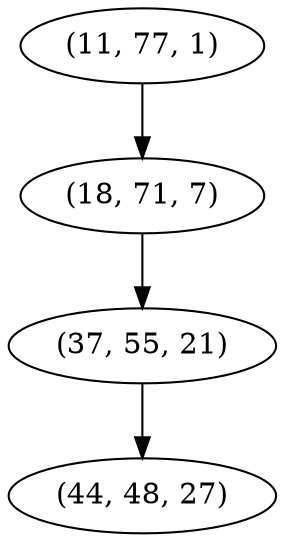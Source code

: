 digraph tree {
    "(11, 77, 1)";
    "(18, 71, 7)";
    "(37, 55, 21)";
    "(44, 48, 27)";
    "(11, 77, 1)" -> "(18, 71, 7)";
    "(18, 71, 7)" -> "(37, 55, 21)";
    "(37, 55, 21)" -> "(44, 48, 27)";
}
